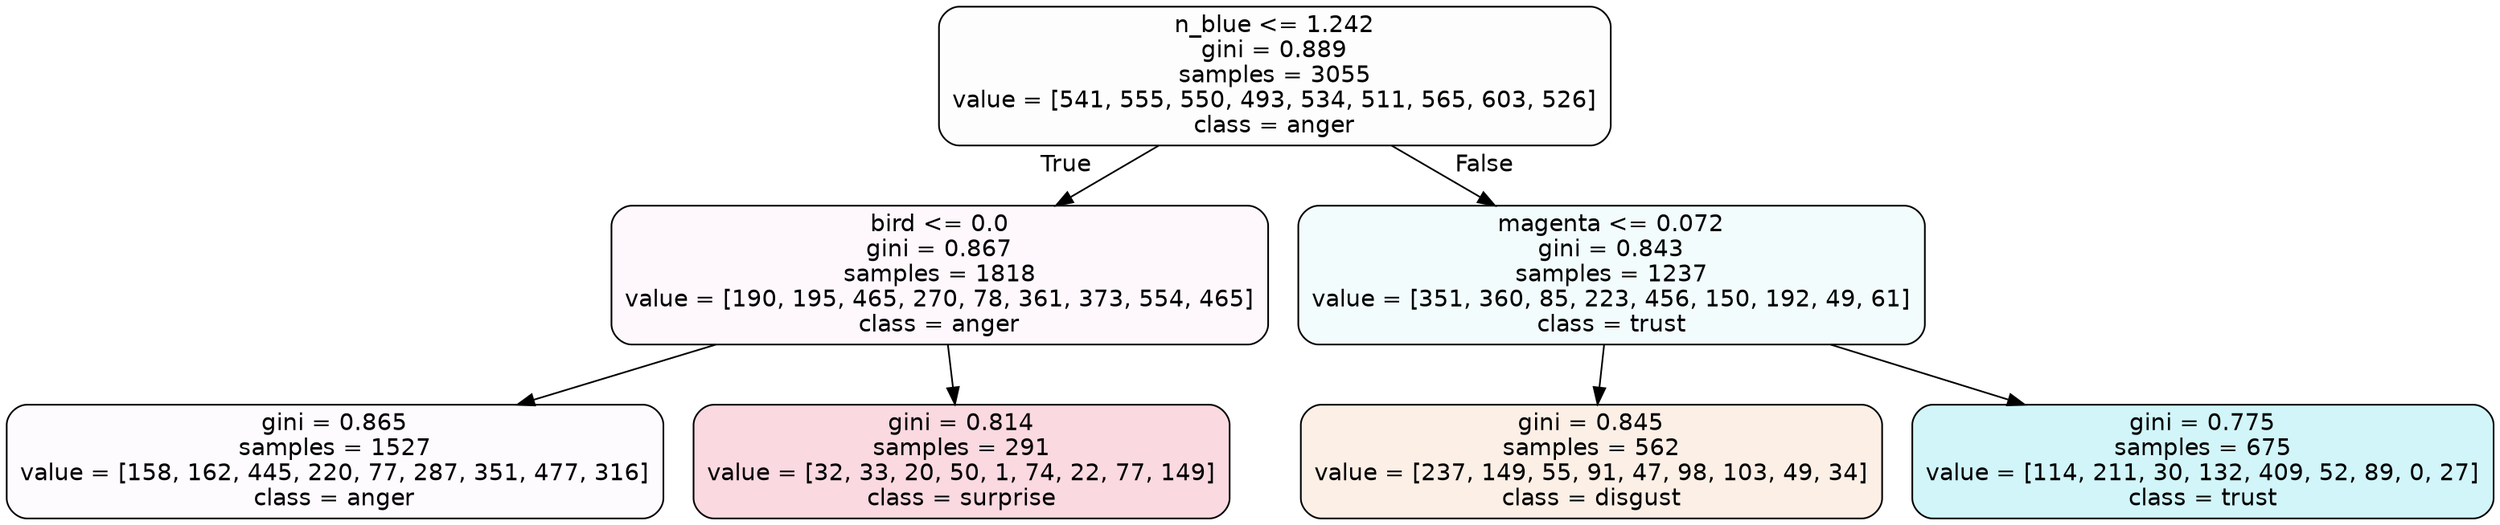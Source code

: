 digraph Tree {
node [shape=box, style="filled, rounded", color="black", fontname=helvetica] ;
edge [fontname=helvetica] ;
0 [label="n_blue <= 1.242\ngini = 0.889\nsamples = 3055\nvalue = [541, 555, 550, 493, 534, 511, 565, 603, 526]\nclass = anger", fillcolor="#e539d702"] ;
1 [label="bird <= 0.0\ngini = 0.867\nsamples = 1818\nvalue = [190, 195, 465, 270, 78, 361, 373, 554, 465]\nclass = anger", fillcolor="#e539d709"] ;
0 -> 1 [labeldistance=2.5, labelangle=45, headlabel="True"] ;
2 [label="gini = 0.865\nsamples = 1527\nvalue = [158, 162, 445, 220, 77, 287, 351, 477, 316]\nclass = anger", fillcolor="#e539d704"] ;
1 -> 2 ;
3 [label="gini = 0.814\nsamples = 291\nvalue = [32, 33, 20, 50, 1, 74, 22, 77, 149]\nclass = surprise", fillcolor="#e5396430"] ;
1 -> 3 ;
4 [label="magenta <= 0.072\ngini = 0.843\nsamples = 1237\nvalue = [351, 360, 85, 223, 456, 150, 192, 49, 61]\nclass = trust", fillcolor="#39d7e510"] ;
0 -> 4 [labeldistance=2.5, labelangle=-45, headlabel="False"] ;
5 [label="gini = 0.845\nsamples = 562\nvalue = [237, 149, 55, 91, 47, 98, 103, 49, 34]\nclass = disgust", fillcolor="#e581391f"] ;
4 -> 5 ;
6 [label="gini = 0.775\nsamples = 675\nvalue = [114, 211, 30, 132, 409, 52, 89, 0, 27]\nclass = trust", fillcolor="#39d7e53b"] ;
4 -> 6 ;
}